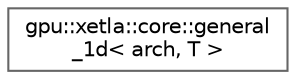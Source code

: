 digraph "Graphical Class Hierarchy"
{
 // LATEX_PDF_SIZE
  bgcolor="transparent";
  edge [fontname=Helvetica,fontsize=10,labelfontname=Helvetica,labelfontsize=10];
  node [fontname=Helvetica,fontsize=10,shape=box,height=0.2,width=0.4];
  rankdir="LR";
  Node0 [id="Node000000",label="gpu::xetla::core::general\l_1d\< arch, T \>",height=0.2,width=0.4,color="grey40", fillcolor="white", style="filled",URL="$structgpu_1_1xetla_1_1core_1_1general__1d.html",tooltip=" "];
}
